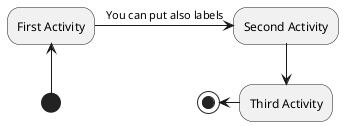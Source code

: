 @startuml
(*) -up-> "First Activity"
-right->[You can put also labels]"Second Activity"
-->"Third Activity"
-left->(*)
@enduml
